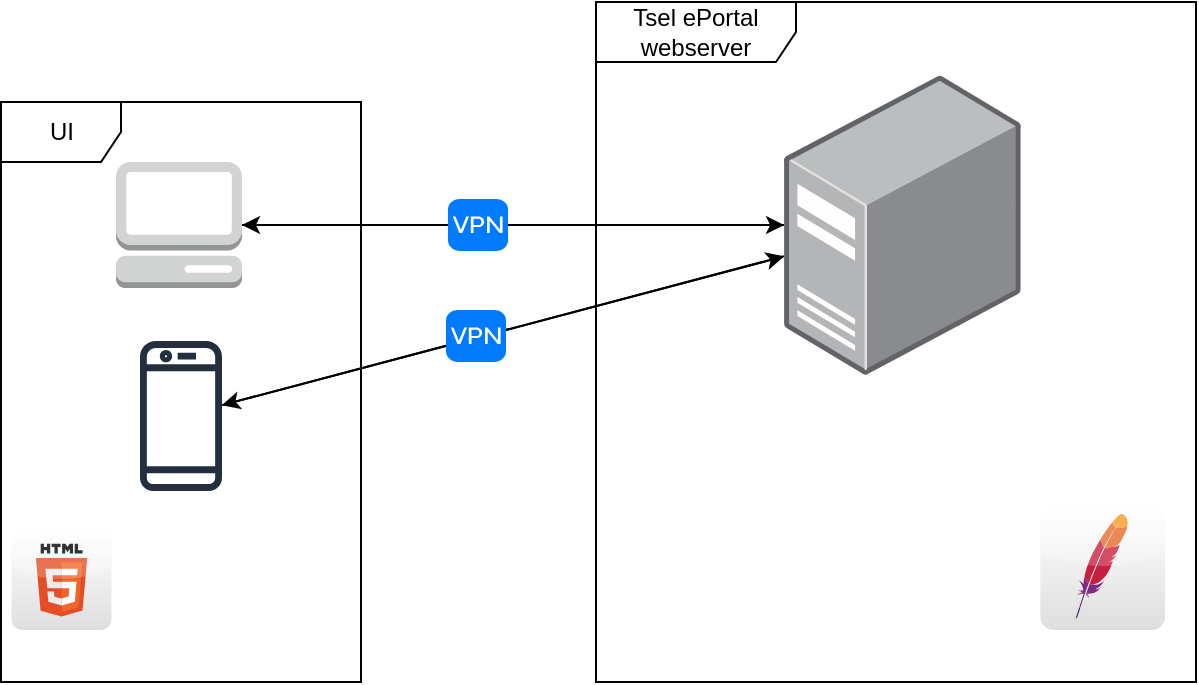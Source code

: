 <mxfile version="14.2.6" type="github">
  <diagram id="C1lpjSiGWZTmJA_uSzNG" name="Page-1">
    <mxGraphModel dx="868" dy="1582" grid="1" gridSize="10" guides="1" tooltips="1" connect="1" arrows="1" fold="1" page="1" pageScale="1" pageWidth="850" pageHeight="1100" math="0" shadow="0">
      <root>
        <mxCell id="0" />
        <mxCell id="1" parent="0" />
        <mxCell id="sDvRaY3A-3ZlIU-Mw50I-23" style="edgeStyle=none;rounded=0;orthogonalLoop=1;jettySize=auto;html=1;" edge="1" parent="1" source="sDvRaY3A-3ZlIU-Mw50I-1" target="sDvRaY3A-3ZlIU-Mw50I-8">
          <mxGeometry relative="1" as="geometry" />
        </mxCell>
        <mxCell id="sDvRaY3A-3ZlIU-Mw50I-1" value="" style="outlineConnect=0;dashed=0;verticalLabelPosition=bottom;verticalAlign=top;align=center;html=1;shape=mxgraph.aws3.management_console;fillColor=#D2D3D3;gradientColor=none;" vertex="1" parent="1">
          <mxGeometry x="150" y="-360" width="63" height="63" as="geometry" />
        </mxCell>
        <mxCell id="sDvRaY3A-3ZlIU-Mw50I-25" style="edgeStyle=none;rounded=0;orthogonalLoop=1;jettySize=auto;html=1;" edge="1" parent="1" source="sDvRaY3A-3ZlIU-Mw50I-2" target="sDvRaY3A-3ZlIU-Mw50I-8">
          <mxGeometry relative="1" as="geometry" />
        </mxCell>
        <mxCell id="sDvRaY3A-3ZlIU-Mw50I-2" value="" style="outlineConnect=0;fontColor=#232F3E;gradientColor=none;fillColor=#232F3E;strokeColor=none;dashed=0;verticalLabelPosition=bottom;verticalAlign=top;align=center;html=1;fontSize=12;fontStyle=0;aspect=fixed;pointerEvents=1;shape=mxgraph.aws4.mobile_client;" vertex="1" parent="1">
          <mxGeometry x="162" y="-272" width="41" height="78" as="geometry" />
        </mxCell>
        <mxCell id="sDvRaY3A-3ZlIU-Mw50I-4" value="UI" style="shape=umlFrame;whiteSpace=wrap;html=1;" vertex="1" parent="1">
          <mxGeometry x="92.5" y="-390" width="180" height="290" as="geometry" />
        </mxCell>
        <mxCell id="sDvRaY3A-3ZlIU-Mw50I-6" value="Tsel ePortal&lt;br&gt;webserver" style="shape=umlFrame;whiteSpace=wrap;html=1;width=100;height=30;" vertex="1" parent="1">
          <mxGeometry x="390" y="-440" width="300" height="340" as="geometry" />
        </mxCell>
        <mxCell id="sDvRaY3A-3ZlIU-Mw50I-24" style="edgeStyle=none;rounded=0;orthogonalLoop=1;jettySize=auto;html=1;" edge="1" parent="1" source="sDvRaY3A-3ZlIU-Mw50I-8" target="sDvRaY3A-3ZlIU-Mw50I-1">
          <mxGeometry relative="1" as="geometry" />
        </mxCell>
        <mxCell id="sDvRaY3A-3ZlIU-Mw50I-26" style="edgeStyle=none;rounded=0;orthogonalLoop=1;jettySize=auto;html=1;" edge="1" parent="1" source="sDvRaY3A-3ZlIU-Mw50I-8" target="sDvRaY3A-3ZlIU-Mw50I-2">
          <mxGeometry relative="1" as="geometry" />
        </mxCell>
        <mxCell id="sDvRaY3A-3ZlIU-Mw50I-8" value="" style="points=[];aspect=fixed;html=1;align=center;shadow=0;dashed=0;image;image=img/lib/allied_telesis/computer_and_terminals/Server_Desktop.svg;" vertex="1" parent="1">
          <mxGeometry x="484.03" y="-403.5" width="118.33" height="150" as="geometry" />
        </mxCell>
        <mxCell id="sDvRaY3A-3ZlIU-Mw50I-11" value="" style="shape=image;html=1;verticalAlign=top;verticalLabelPosition=bottom;labelBackgroundColor=#ffffff;imageAspect=0;aspect=fixed;image=https://cdn1.iconfinder.com/data/icons/hawcons/32/699163-icon-86-document-file-php-128.png" vertex="1" parent="1">
          <mxGeometry x="400" y="-186.2" width="58" height="58" as="geometry" />
        </mxCell>
        <mxCell id="sDvRaY3A-3ZlIU-Mw50I-12" value="" style="shape=image;html=1;verticalAlign=top;verticalLabelPosition=bottom;labelBackgroundColor=#ffffff;imageAspect=0;aspect=fixed;image=https://cdn4.iconfinder.com/data/icons/logos-brands-5/24/mysql-128.png" vertex="1" parent="1">
          <mxGeometry x="472.16" y="-186.2" width="58" height="58" as="geometry" />
        </mxCell>
        <mxCell id="sDvRaY3A-3ZlIU-Mw50I-15" value="" style="shape=image;html=1;verticalAlign=top;verticalLabelPosition=bottom;labelBackgroundColor=#ffffff;imageAspect=0;aspect=fixed;image=https://cdn3.iconfinder.com/data/icons/popular-services-brands-vol-2/512/ubuntu-128.png" vertex="1" parent="1">
          <mxGeometry x="544.36" y="-186.2" width="58" height="58" as="geometry" />
        </mxCell>
        <mxCell id="sDvRaY3A-3ZlIU-Mw50I-16" value="" style="dashed=0;outlineConnect=0;html=1;align=center;labelPosition=center;verticalLabelPosition=bottom;verticalAlign=top;shape=mxgraph.webicons.html5;gradientColor=#DFDEDE" vertex="1" parent="1">
          <mxGeometry x="97.75" y="-176" width="50" height="50" as="geometry" />
        </mxCell>
        <mxCell id="sDvRaY3A-3ZlIU-Mw50I-17" value="" style="shape=image;html=1;verticalAlign=top;verticalLabelPosition=bottom;labelBackgroundColor=#ffffff;imageAspect=0;aspect=fixed;image=https://cdn4.iconfinder.com/data/icons/adobe-vicons/512/CSS_Extention-128.png" vertex="1" parent="1">
          <mxGeometry x="159.25" y="-176" width="40" height="40" as="geometry" />
        </mxCell>
        <mxCell id="sDvRaY3A-3ZlIU-Mw50I-19" value="" style="shape=image;html=1;verticalAlign=top;verticalLabelPosition=bottom;labelBackgroundColor=#ffffff;imageAspect=0;aspect=fixed;image=https://cdn2.iconfinder.com/data/icons/designer-skills/128/code-programming-javascript-software-develop-command-language-128.png" vertex="1" parent="1">
          <mxGeometry x="209.25" y="-176" width="58" height="58" as="geometry" />
        </mxCell>
        <mxCell id="sDvRaY3A-3ZlIU-Mw50I-20" value="" style="dashed=0;outlineConnect=0;html=1;align=center;labelPosition=center;verticalLabelPosition=bottom;verticalAlign=top;shape=mxgraph.webicons.apache;gradientColor=#DFDEDE" vertex="1" parent="1">
          <mxGeometry x="612.16" y="-188.4" width="62.4" height="62.4" as="geometry" />
        </mxCell>
        <mxCell id="sDvRaY3A-3ZlIU-Mw50I-27" value="" style="html=1;strokeWidth=1;shadow=0;dashed=0;shape=mxgraph.ios7.misc.vpn;fillColor=#007AFF;strokeColor=none;buttonText=;strokeColor2=#222222;fontColor=#222222;fontSize=8;verticalLabelPosition=bottom;verticalAlign=top;align=center;" vertex="1" parent="1">
          <mxGeometry x="316" y="-341.5" width="30" height="26" as="geometry" />
        </mxCell>
        <mxCell id="sDvRaY3A-3ZlIU-Mw50I-28" value="" style="html=1;strokeWidth=1;shadow=0;dashed=0;shape=mxgraph.ios7.misc.vpn;fillColor=#007AFF;strokeColor=none;buttonText=;strokeColor2=#222222;fontColor=#222222;fontSize=8;verticalLabelPosition=bottom;verticalAlign=top;align=center;" vertex="1" parent="1">
          <mxGeometry x="315" y="-286" width="30" height="26" as="geometry" />
        </mxCell>
      </root>
    </mxGraphModel>
  </diagram>
</mxfile>
